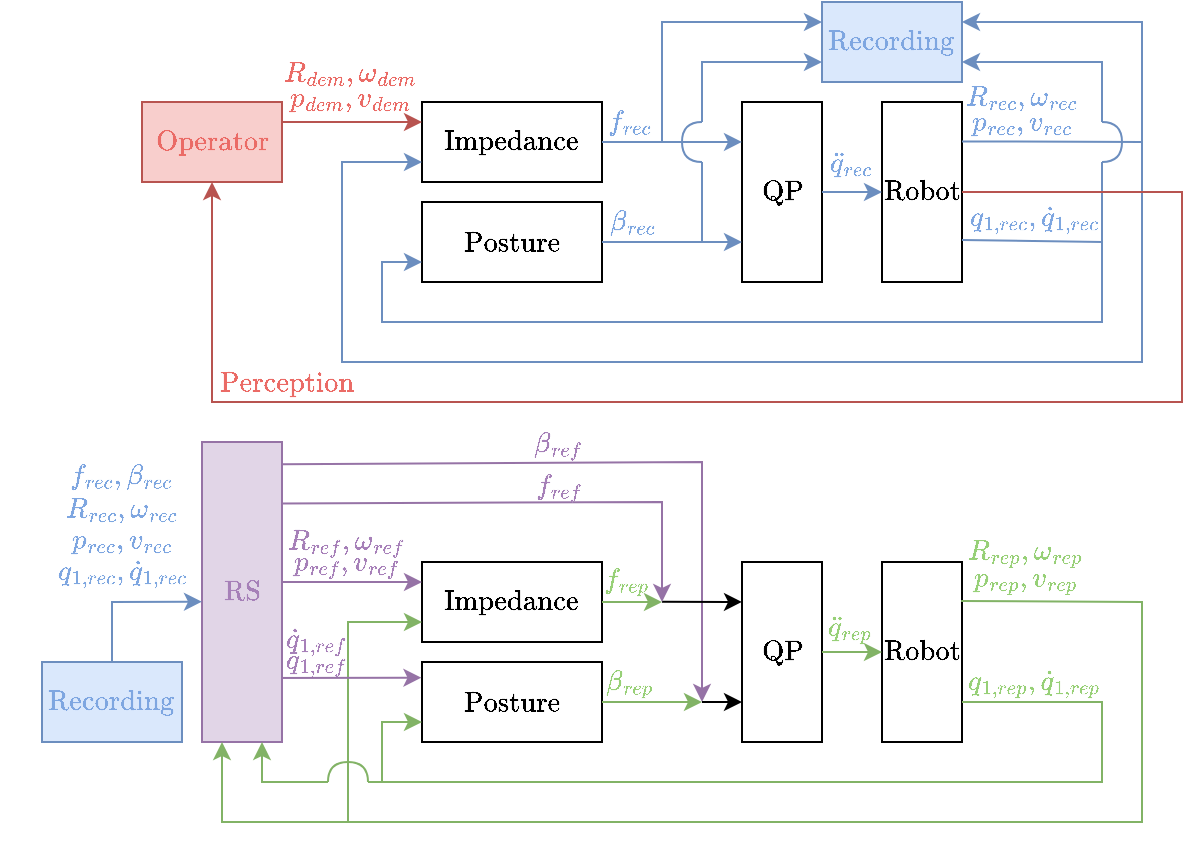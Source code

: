 <mxfile version="20.7.4" type="device"><diagram id="gS6wpWMS9tivoov6UgNe" name="Page-1"><mxGraphModel dx="989" dy="520" grid="1" gridSize="10" guides="1" tooltips="1" connect="1" arrows="1" fold="1" page="1" pageScale="1" pageWidth="827" pageHeight="1169" math="1" shadow="0"><root><mxCell id="0"/><mxCell id="1" parent="0"/><mxCell id="nIWrl-gj7PnD9GyQXYYx-15" value="$$\text{Impedance}$$" style="rounded=0;whiteSpace=wrap;html=1;fontSize=12;" parent="1" vertex="1"><mxGeometry x="230" y="90" width="90" height="40" as="geometry"/></mxCell><mxCell id="nIWrl-gj7PnD9GyQXYYx-16" value="$$\text{Posture}$$" style="rounded=0;whiteSpace=wrap;html=1;fontSize=12;" parent="1" vertex="1"><mxGeometry x="230" y="140" width="90" height="40" as="geometry"/></mxCell><mxCell id="nIWrl-gj7PnD9GyQXYYx-17" value="$$\text{QP}$$" style="rounded=0;whiteSpace=wrap;html=1;fontSize=12;" parent="1" vertex="1"><mxGeometry x="390" y="90" width="40" height="90" as="geometry"/></mxCell><mxCell id="nIWrl-gj7PnD9GyQXYYx-18" value="$$\text{Robot}$$" style="rounded=0;whiteSpace=wrap;html=1;fontSize=12;" parent="1" vertex="1"><mxGeometry x="460" y="90" width="40" height="90" as="geometry"/></mxCell><mxCell id="nIWrl-gj7PnD9GyQXYYx-19" value="&lt;div&gt;$$ \text{Operator}$$&lt;/div&gt;" style="rounded=0;whiteSpace=wrap;html=1;fontSize=12;fillColor=#f8cecc;strokeColor=#b85450;fontColor=#EA6B66;" parent="1" vertex="1"><mxGeometry x="90" y="90" width="70" height="40" as="geometry"/></mxCell><mxCell id="nIWrl-gj7PnD9GyQXYYx-20" value="" style="endArrow=classic;html=1;rounded=0;fontSize=12;fontColor=#FF0000;fillColor=#f8cecc;strokeColor=#b85450;entryX=0;entryY=0.25;entryDx=0;entryDy=0;exitX=1;exitY=0.25;exitDx=0;exitDy=0;" parent="1" source="nIWrl-gj7PnD9GyQXYYx-19" target="nIWrl-gj7PnD9GyQXYYx-15" edge="1"><mxGeometry width="50" height="50" relative="1" as="geometry"><mxPoint x="140" y="100" as="sourcePoint"/><mxPoint x="220" y="50" as="targetPoint"/></mxGeometry></mxCell><mxCell id="nIWrl-gj7PnD9GyQXYYx-24" value="" style="endArrow=none;html=1;rounded=0;fontSize=12;fontColor=#FF0000;fillColor=#dae8fc;gradientColor=#7ea6e0;strokeColor=#6c8ebf;endFill=0;" parent="1" edge="1"><mxGeometry width="50" height="50" relative="1" as="geometry"><mxPoint x="500" y="159" as="sourcePoint"/><mxPoint x="570" y="120" as="targetPoint"/><Array as="points"><mxPoint x="570" y="160"/></Array></mxGeometry></mxCell><mxCell id="nIWrl-gj7PnD9GyQXYYx-25" value="" style="endArrow=none;html=1;rounded=0;fontSize=12;fontColor=#FF0000;fillColor=#dae8fc;gradientColor=#7ea6e0;strokeColor=#6c8ebf;endFill=0;" parent="1" edge="1"><mxGeometry width="50" height="50" relative="1" as="geometry"><mxPoint x="500" y="109.71" as="sourcePoint"/><mxPoint x="590" y="110" as="targetPoint"/></mxGeometry></mxCell><mxCell id="nIWrl-gj7PnD9GyQXYYx-31" value="" style="endArrow=classic;html=1;rounded=0;fontSize=12;fontColor=#000000;exitX=1;exitY=0.5;exitDx=0;exitDy=0;entryX=0;entryY=0.778;entryDx=0;entryDy=0;entryPerimeter=0;fillColor=#dae8fc;gradientColor=#7ea6e0;strokeColor=#6c8ebf;" parent="1" source="nIWrl-gj7PnD9GyQXYYx-16" target="nIWrl-gj7PnD9GyQXYYx-17" edge="1"><mxGeometry width="50" height="50" relative="1" as="geometry"><mxPoint x="390" y="150" as="sourcePoint"/><mxPoint x="370" y="160" as="targetPoint"/></mxGeometry></mxCell><mxCell id="nIWrl-gj7PnD9GyQXYYx-32" value="$$\beta_{rec}$$" style="edgeLabel;html=1;align=center;verticalAlign=middle;resizable=0;points=[];fontSize=12;fontColor=#7EA6E0;labelBackgroundColor=none;" parent="nIWrl-gj7PnD9GyQXYYx-31" vertex="1" connectable="0"><mxGeometry x="-0.361" relative="1" as="geometry"><mxPoint x="-8" y="-10" as="offset"/></mxGeometry></mxCell><mxCell id="nIWrl-gj7PnD9GyQXYYx-33" value="" style="endArrow=classic;html=1;rounded=0;fontSize=12;fontColor=#000000;exitX=1;exitY=0.5;exitDx=0;exitDy=0;entryX=0;entryY=0.222;entryDx=0;entryDy=0;entryPerimeter=0;fillColor=#dae8fc;gradientColor=#7ea6e0;strokeColor=#6c8ebf;" parent="1" source="nIWrl-gj7PnD9GyQXYYx-15" target="nIWrl-gj7PnD9GyQXYYx-17" edge="1"><mxGeometry width="50" height="50" relative="1" as="geometry"><mxPoint x="340" y="109.52" as="sourcePoint"/><mxPoint x="420" y="109.54" as="targetPoint"/></mxGeometry></mxCell><mxCell id="nIWrl-gj7PnD9GyQXYYx-34" value="$$f_{rec}$$" style="edgeLabel;html=1;align=center;verticalAlign=middle;resizable=0;points=[];fontSize=12;fontColor=#7EA6E0;labelBackgroundColor=none;" parent="nIWrl-gj7PnD9GyQXYYx-33" vertex="1" connectable="0"><mxGeometry x="-0.361" relative="1" as="geometry"><mxPoint x="-10" y="-10" as="offset"/></mxGeometry></mxCell><mxCell id="nIWrl-gj7PnD9GyQXYYx-35" value="" style="endArrow=classic;html=1;rounded=0;fontSize=12;fontColor=#000000;exitX=1;exitY=0.5;exitDx=0;exitDy=0;fillColor=#dae8fc;gradientColor=#7ea6e0;strokeColor=#6c8ebf;" parent="1" edge="1" source="nIWrl-gj7PnD9GyQXYYx-17"><mxGeometry width="50" height="50" relative="1" as="geometry"><mxPoint x="480" y="134.73" as="sourcePoint"/><mxPoint x="460" y="135" as="targetPoint"/></mxGeometry></mxCell><mxCell id="nIWrl-gj7PnD9GyQXYYx-36" value="$$\ddot{q}_{rec}$$" style="edgeLabel;html=1;align=center;verticalAlign=middle;resizable=0;points=[];fontSize=12;fontColor=#7EA6E0;labelBackgroundColor=none;" parent="nIWrl-gj7PnD9GyQXYYx-35" vertex="1" connectable="0"><mxGeometry x="-0.361" relative="1" as="geometry"><mxPoint x="4" y="-14" as="offset"/></mxGeometry></mxCell><mxCell id="nIWrl-gj7PnD9GyQXYYx-37" value="$$\text{Recording}$$" style="rounded=0;whiteSpace=wrap;html=1;labelBackgroundColor=none;fontSize=12;fillColor=#dae8fc;strokeColor=#6c8ebf;fontColor=#7EA6E0;" parent="1" vertex="1"><mxGeometry x="430" y="40" width="70" height="40" as="geometry"/></mxCell><mxCell id="nIWrl-gj7PnD9GyQXYYx-41" value="" style="endArrow=classic;html=1;rounded=0;fontSize=12;fontColor=#7EA6E0;entryX=0;entryY=0.25;entryDx=0;entryDy=0;fillColor=#dae8fc;gradientColor=#7ea6e0;strokeColor=#6c8ebf;" parent="1" target="nIWrl-gj7PnD9GyQXYYx-37" edge="1"><mxGeometry width="50" height="50" relative="1" as="geometry"><mxPoint x="350" y="110" as="sourcePoint"/><mxPoint x="360" y="90" as="targetPoint"/><Array as="points"><mxPoint x="350" y="50"/></Array></mxGeometry></mxCell><mxCell id="nIWrl-gj7PnD9GyQXYYx-42" value="" style="endArrow=classic;html=1;rounded=0;fontSize=12;fontColor=#7EA6E0;entryX=0;entryY=0.75;entryDx=0;entryDy=0;fillColor=#dae8fc;gradientColor=#7ea6e0;strokeColor=#6c8ebf;" parent="1" target="nIWrl-gj7PnD9GyQXYYx-37" edge="1"><mxGeometry width="50" height="50" relative="1" as="geometry"><mxPoint x="370" y="100" as="sourcePoint"/><mxPoint x="410" y="100" as="targetPoint"/><Array as="points"><mxPoint x="370" y="70"/></Array></mxGeometry></mxCell><mxCell id="nIWrl-gj7PnD9GyQXYYx-45" value="" style="endArrow=none;html=1;rounded=0;fontSize=12;fontColor=#7EA6E0;fillColor=#dae8fc;gradientColor=#7ea6e0;strokeColor=#6c8ebf;" parent="1" edge="1"><mxGeometry width="50" height="50" relative="1" as="geometry"><mxPoint x="370" y="160" as="sourcePoint"/><mxPoint x="370" y="120" as="targetPoint"/></mxGeometry></mxCell><mxCell id="nIWrl-gj7PnD9GyQXYYx-50" value="" style="curved=1;endArrow=none;html=1;rounded=1;fontSize=12;fontColor=#7EA6E0;endFill=0;fillColor=#dae8fc;gradientColor=#7ea6e0;strokeColor=#6c8ebf;" parent="1" edge="1"><mxGeometry width="50" height="50" relative="1" as="geometry"><mxPoint x="370" y="120" as="sourcePoint"/><mxPoint x="370" y="100" as="targetPoint"/><Array as="points"><mxPoint x="360" y="120"/><mxPoint x="360" y="100"/></Array></mxGeometry></mxCell><mxCell id="nIWrl-gj7PnD9GyQXYYx-56" value="" style="endArrow=classic;html=1;rounded=0;fontSize=12;fontColor=#FF0000;entryX=1;entryY=0.25;entryDx=0;entryDy=0;fillColor=#dae8fc;gradientColor=#7ea6e0;strokeColor=#6c8ebf;" parent="1" edge="1"><mxGeometry width="50" height="50" relative="1" as="geometry"><mxPoint x="590" y="110" as="sourcePoint"/><mxPoint x="500" y="50" as="targetPoint"/><Array as="points"><mxPoint x="590" y="50"/></Array></mxGeometry></mxCell><mxCell id="nIWrl-gj7PnD9GyQXYYx-59" value="" style="endArrow=classic;html=1;rounded=0;fontSize=12;fontColor=#FF0000;entryX=1;entryY=0.75;entryDx=0;entryDy=0;fillColor=#dae8fc;gradientColor=#7ea6e0;strokeColor=#6c8ebf;" parent="1" edge="1"><mxGeometry width="50" height="50" relative="1" as="geometry"><mxPoint x="570" y="100" as="sourcePoint"/><mxPoint x="500" y="70" as="targetPoint"/><Array as="points"><mxPoint x="570" y="70"/></Array></mxGeometry></mxCell><mxCell id="nIWrl-gj7PnD9GyQXYYx-65" value="" style="endArrow=classic;html=1;rounded=0;fontSize=12;fontColor=#7EA6E0;entryX=0;entryY=0.75;entryDx=0;entryDy=0;fillColor=#dae8fc;gradientColor=#7ea6e0;strokeColor=#6c8ebf;" parent="1" target="nIWrl-gj7PnD9GyQXYYx-15" edge="1"><mxGeometry width="50" height="50" relative="1" as="geometry"><mxPoint x="590" y="110" as="sourcePoint"/><mxPoint x="220" y="110" as="targetPoint"/><Array as="points"><mxPoint x="590" y="220"/><mxPoint x="190" y="220"/><mxPoint x="190" y="120"/></Array></mxGeometry></mxCell><mxCell id="nIWrl-gj7PnD9GyQXYYx-66" value="" style="curved=1;endArrow=none;html=1;rounded=1;fontSize=12;fontColor=#7EA6E0;endFill=0;fillColor=#dae8fc;gradientColor=#7ea6e0;strokeColor=#6c8ebf;" parent="1" edge="1"><mxGeometry x="1" y="41" width="50" height="50" relative="1" as="geometry"><mxPoint x="570" y="120" as="sourcePoint"/><mxPoint x="570" y="100" as="targetPoint"/><Array as="points"><mxPoint x="580" y="120"/><mxPoint x="580" y="100"/></Array><mxPoint x="-40" y="-31" as="offset"/></mxGeometry></mxCell><mxCell id="nIWrl-gj7PnD9GyQXYYx-68" value="" style="endArrow=classic;html=1;rounded=0;fontSize=12;fontColor=#7EA6E0;fillColor=#dae8fc;gradientColor=#7ea6e0;strokeColor=#6c8ebf;entryX=0;entryY=0.75;entryDx=0;entryDy=0;" parent="1" edge="1" target="nIWrl-gj7PnD9GyQXYYx-16"><mxGeometry width="50" height="50" relative="1" as="geometry"><mxPoint x="570" y="160" as="sourcePoint"/><mxPoint x="220" y="170" as="targetPoint"/><Array as="points"><mxPoint x="570" y="200"/><mxPoint x="210" y="200"/><mxPoint x="210" y="170"/></Array></mxGeometry></mxCell><mxCell id="nIWrl-gj7PnD9GyQXYYx-74" value="$$R_{dem}, \omega_{dem}$$" style="text;strokeColor=none;align=center;fillColor=none;html=1;verticalAlign=middle;whiteSpace=wrap;rounded=0;labelBackgroundColor=none;fontSize=12;fontColor=#EA6B66;" parent="1" vertex="1"><mxGeometry x="164" y="70" width="60" height="10" as="geometry"/></mxCell><mxCell id="nIWrl-gj7PnD9GyQXYYx-80" value="$$p_{dem}, v_{dem}$$" style="text;strokeColor=none;align=center;fillColor=none;html=1;verticalAlign=middle;whiteSpace=wrap;rounded=0;labelBackgroundColor=none;fontSize=12;fontColor=#EA6B66;" parent="1" vertex="1"><mxGeometry x="164" y="83" width="60" height="10" as="geometry"/></mxCell><mxCell id="nIWrl-gj7PnD9GyQXYYx-82" value="$$R_{rec}, \omega_{rec}$$" style="text;strokeColor=none;align=center;fillColor=none;html=1;verticalAlign=middle;whiteSpace=wrap;rounded=0;labelBackgroundColor=none;fontSize=12;fontColor=#7EA6E0;" parent="1" vertex="1"><mxGeometry x="500" y="82" width="60" height="10" as="geometry"/></mxCell><mxCell id="nIWrl-gj7PnD9GyQXYYx-83" value="$$p_{rec}, v_{rec}$$" style="text;strokeColor=none;align=center;fillColor=none;html=1;verticalAlign=middle;whiteSpace=wrap;rounded=0;labelBackgroundColor=none;fontSize=12;fontColor=#7EA6E0;" parent="1" vertex="1"><mxGeometry x="500" y="95" width="60" height="10" as="geometry"/></mxCell><mxCell id="nIWrl-gj7PnD9GyQXYYx-89" value="$$\text{Impedance}$$" style="rounded=0;whiteSpace=wrap;html=1;fontSize=12;" parent="1" vertex="1"><mxGeometry x="230" y="320" width="90" height="40" as="geometry"/></mxCell><mxCell id="nIWrl-gj7PnD9GyQXYYx-90" value="$$\text{Posture}$$" style="rounded=0;whiteSpace=wrap;html=1;fontSize=12;" parent="1" vertex="1"><mxGeometry x="230" y="370" width="90" height="40" as="geometry"/></mxCell><mxCell id="nIWrl-gj7PnD9GyQXYYx-91" value="$$\text{QP}$$" style="rounded=0;whiteSpace=wrap;html=1;fontSize=12;" parent="1" vertex="1"><mxGeometry x="390" y="320" width="40" height="90" as="geometry"/></mxCell><mxCell id="nIWrl-gj7PnD9GyQXYYx-92" value="$$\text{Robot}$$" style="rounded=0;whiteSpace=wrap;html=1;fontSize=12;" parent="1" vertex="1"><mxGeometry x="460" y="320" width="40" height="90" as="geometry"/></mxCell><mxCell id="nIWrl-gj7PnD9GyQXYYx-94" value="" style="endArrow=classic;html=1;rounded=0;fontSize=12;fontColor=#FF0000;exitX=1;exitY=0.467;exitDx=0;exitDy=0;fillColor=#e1d5e7;strokeColor=#9673a6;entryX=0;entryY=0.25;entryDx=0;entryDy=0;exitPerimeter=0;" parent="1" target="nIWrl-gj7PnD9GyQXYYx-89" edge="1" source="GDbcqNK2A-tGcttlWuFF-2"><mxGeometry width="50" height="50" relative="1" as="geometry"><mxPoint x="140" y="328" as="sourcePoint"/><mxPoint x="210" y="278" as="targetPoint"/></mxGeometry></mxCell><mxCell id="nIWrl-gj7PnD9GyQXYYx-97" value="" style="endArrow=classic;html=1;rounded=0;fontSize=12;fontColor=#97D077;exitX=1;exitY=0.5;exitDx=0;exitDy=0;fillColor=#d5e8d4;strokeColor=#82b366;" parent="1" source="nIWrl-gj7PnD9GyQXYYx-90" edge="1"><mxGeometry width="50" height="50" relative="1" as="geometry"><mxPoint x="390" y="380" as="sourcePoint"/><mxPoint x="370" y="390" as="targetPoint"/></mxGeometry></mxCell><mxCell id="nIWrl-gj7PnD9GyQXYYx-98" value="$$\beta_{rep}$$" style="edgeLabel;html=1;align=center;verticalAlign=middle;resizable=0;points=[];fontSize=12;fontColor=#97D077;labelBackgroundColor=none;" parent="nIWrl-gj7PnD9GyQXYYx-97" vertex="1" connectable="0"><mxGeometry x="-0.361" relative="1" as="geometry"><mxPoint x="-3" y="-10" as="offset"/></mxGeometry></mxCell><mxCell id="nIWrl-gj7PnD9GyQXYYx-99" value="" style="endArrow=classic;html=1;rounded=0;fontSize=12;fontColor=#97D077;exitX=1;exitY=0.5;exitDx=0;exitDy=0;fillColor=#d5e8d4;strokeColor=#82b366;" parent="1" source="nIWrl-gj7PnD9GyQXYYx-89" edge="1"><mxGeometry width="50" height="50" relative="1" as="geometry"><mxPoint x="340" y="339.52" as="sourcePoint"/><mxPoint x="350" y="340" as="targetPoint"/></mxGeometry></mxCell><mxCell id="nIWrl-gj7PnD9GyQXYYx-100" value="$$f_{rep}$$" style="edgeLabel;html=1;align=center;verticalAlign=middle;resizable=0;points=[];fontSize=12;fontColor=#97D077;labelBackgroundColor=none;" parent="nIWrl-gj7PnD9GyQXYYx-99" vertex="1" connectable="0"><mxGeometry x="-0.361" relative="1" as="geometry"><mxPoint x="2" y="-11" as="offset"/></mxGeometry></mxCell><mxCell id="nIWrl-gj7PnD9GyQXYYx-101" value="" style="endArrow=classic;html=1;rounded=0;fontSize=12;fontColor=#97D077;exitX=1;exitY=0.5;exitDx=0;exitDy=0;entryX=0;entryY=0.5;entryDx=0;entryDy=0;fillColor=#d5e8d4;strokeColor=#82b366;" parent="1" target="nIWrl-gj7PnD9GyQXYYx-92" edge="1" source="nIWrl-gj7PnD9GyQXYYx-91"><mxGeometry width="50" height="50" relative="1" as="geometry"><mxPoint x="450" y="366.73" as="sourcePoint"/><mxPoint x="540" y="366.71" as="targetPoint"/></mxGeometry></mxCell><mxCell id="nIWrl-gj7PnD9GyQXYYx-102" value="$$\ddot{q}_{rep}$$" style="edgeLabel;html=1;align=center;verticalAlign=middle;resizable=0;points=[];fontSize=12;fontColor=#97D077;labelBackgroundColor=none;" parent="nIWrl-gj7PnD9GyQXYYx-101" vertex="1" connectable="0"><mxGeometry x="-0.361" relative="1" as="geometry"><mxPoint x="3" y="-12" as="offset"/></mxGeometry></mxCell><mxCell id="nIWrl-gj7PnD9GyQXYYx-103" value="$$\text{Recording}$$" style="rounded=0;whiteSpace=wrap;html=1;labelBackgroundColor=none;fontSize=12;fillColor=#dae8fc;strokeColor=#6c8ebf;fontColor=#7EA6E0;" parent="1" vertex="1"><mxGeometry x="40" y="370" width="70" height="40" as="geometry"/></mxCell><mxCell id="nIWrl-gj7PnD9GyQXYYx-106" value="" style="endArrow=none;html=1;rounded=0;fontSize=12;fontColor=#97D077;fillColor=#e1d5e7;strokeColor=#9673a6;endFill=0;startArrow=classic;startFill=1;" parent="1" edge="1"><mxGeometry width="50" height="50" relative="1" as="geometry"><mxPoint x="370" y="390" as="sourcePoint"/><mxPoint x="370" y="330" as="targetPoint"/></mxGeometry></mxCell><mxCell id="nIWrl-gj7PnD9GyQXYYx-110" value="" style="endArrow=classic;html=1;rounded=0;fontSize=12;fontColor=#97D077;entryX=0;entryY=0.75;entryDx=0;entryDy=0;fillColor=#d5e8d4;strokeColor=#82b366;exitX=0.989;exitY=0.216;exitDx=0;exitDy=0;exitPerimeter=0;" parent="1" target="nIWrl-gj7PnD9GyQXYYx-89" edge="1" source="nIWrl-gj7PnD9GyQXYYx-92"><mxGeometry width="50" height="50" relative="1" as="geometry"><mxPoint x="620" y="340" as="sourcePoint"/><mxPoint x="220" y="338" as="targetPoint"/><Array as="points"><mxPoint x="590" y="340"/><mxPoint x="590" y="450"/><mxPoint x="193" y="450"/><mxPoint x="193" y="350"/></Array></mxGeometry></mxCell><mxCell id="nIWrl-gj7PnD9GyQXYYx-113" value="$$R_{ref}, \omega_{ref}$$" style="text;strokeColor=none;align=center;fillColor=none;html=1;verticalAlign=middle;whiteSpace=wrap;rounded=0;labelBackgroundColor=none;fontSize=12;fontColor=#A680B8;" parent="1" vertex="1"><mxGeometry x="162" y="305" width="60" height="10" as="geometry"/></mxCell><mxCell id="nIWrl-gj7PnD9GyQXYYx-114" value="$$p_{ref}, v_{ref}$$" style="text;strokeColor=none;align=center;fillColor=none;html=1;verticalAlign=middle;whiteSpace=wrap;rounded=0;labelBackgroundColor=none;fontSize=12;fontColor=#A680B8;" parent="1" vertex="1"><mxGeometry x="162" y="315" width="60" height="10" as="geometry"/></mxCell><mxCell id="nIWrl-gj7PnD9GyQXYYx-115" value="$$R_{rep}, \omega_{rep}$$" style="text;strokeColor=none;align=center;fillColor=none;html=1;verticalAlign=middle;whiteSpace=wrap;rounded=0;labelBackgroundColor=none;fontSize=12;fontColor=#97D077;" parent="1" vertex="1"><mxGeometry x="502" y="310" width="60" height="10" as="geometry"/></mxCell><mxCell id="nIWrl-gj7PnD9GyQXYYx-116" value="$$p_{rep}, v_{rep}$$" style="text;strokeColor=none;align=center;fillColor=none;html=1;verticalAlign=middle;whiteSpace=wrap;rounded=0;labelBackgroundColor=none;fontSize=12;fontColor=#97D077;" parent="1" vertex="1"><mxGeometry x="502" y="323" width="60" height="10" as="geometry"/></mxCell><mxCell id="nIWrl-gj7PnD9GyQXYYx-117" value="&lt;div&gt;&lt;font&gt;$$q_{1,rep},\dot{q}_{1,rep}$$&lt;/font&gt;&lt;/div&gt;&lt;div&gt;&lt;font&gt;&lt;br&gt;&lt;/font&gt;&lt;/div&gt;" style="text;strokeColor=none;align=center;fillColor=none;html=1;verticalAlign=middle;whiteSpace=wrap;rounded=0;labelBackgroundColor=none;fontSize=12;fontColor=#97D077;" parent="1" vertex="1"><mxGeometry x="506" y="382" width="60" height="10" as="geometry"/></mxCell><mxCell id="nIWrl-gj7PnD9GyQXYYx-118" value="" style="endArrow=classic;html=1;rounded=0;fontSize=12;fontColor=#97D077;entryX=0;entryY=0.778;entryDx=0;entryDy=0;entryPerimeter=0;" parent="1" target="nIWrl-gj7PnD9GyQXYYx-91" edge="1"><mxGeometry width="50" height="50" relative="1" as="geometry"><mxPoint x="370" y="390" as="sourcePoint"/><mxPoint x="440" y="340" as="targetPoint"/></mxGeometry></mxCell><mxCell id="nIWrl-gj7PnD9GyQXYYx-119" value="" style="endArrow=classic;html=1;rounded=0;fontSize=12;fontColor=#97D077;entryX=0;entryY=0.222;entryDx=0;entryDy=0;entryPerimeter=0;" parent="1" target="nIWrl-gj7PnD9GyQXYYx-91" edge="1"><mxGeometry width="50" height="50" relative="1" as="geometry"><mxPoint x="350" y="339.83" as="sourcePoint"/><mxPoint x="380" y="339.85" as="targetPoint"/></mxGeometry></mxCell><mxCell id="nIWrl-gj7PnD9GyQXYYx-120" value="" style="endArrow=classic;html=1;rounded=0;fontSize=12;fontColor=#7EA6E0;fillColor=#e1d5e7;strokeColor=#9673a6;exitX=0.998;exitY=0.205;exitDx=0;exitDy=0;exitPerimeter=0;" parent="1" edge="1" source="GDbcqNK2A-tGcttlWuFF-2"><mxGeometry width="50" height="50" relative="1" as="geometry"><mxPoint x="140" y="288" as="sourcePoint"/><mxPoint x="350" y="340" as="targetPoint"/><Array as="points"><mxPoint x="350" y="290"/></Array></mxGeometry></mxCell><mxCell id="nIWrl-gj7PnD9GyQXYYx-121" value="" style="endArrow=none;html=1;rounded=0;fontSize=12;fontColor=#7EA6E0;fillColor=#e1d5e7;strokeColor=#9673a6;exitX=1;exitY=0.074;exitDx=0;exitDy=0;exitPerimeter=0;" parent="1" edge="1" source="GDbcqNK2A-tGcttlWuFF-2"><mxGeometry width="50" height="50" relative="1" as="geometry"><mxPoint x="140" y="268" as="sourcePoint"/><mxPoint x="370" y="330" as="targetPoint"/><Array as="points"><mxPoint x="370" y="270"/></Array></mxGeometry></mxCell><mxCell id="nIWrl-gj7PnD9GyQXYYx-122" value="$$f_{ref}$$" style="text;strokeColor=none;align=center;fillColor=none;html=1;verticalAlign=middle;whiteSpace=wrap;rounded=0;labelBackgroundColor=none;fontSize=12;fontColor=#A680B8;" parent="1" vertex="1"><mxGeometry x="280" y="277" width="37" height="10" as="geometry"/></mxCell><mxCell id="nIWrl-gj7PnD9GyQXYYx-123" value="$$\beta_{ref}$$" style="text;strokeColor=none;align=center;fillColor=none;html=1;verticalAlign=middle;whiteSpace=wrap;rounded=0;labelBackgroundColor=none;fontSize=12;fontColor=#A680B8;" parent="1" vertex="1"><mxGeometry x="280" y="256" width="37" height="10" as="geometry"/></mxCell><mxCell id="nIWrl-gj7PnD9GyQXYYx-130" value="" style="endArrow=classic;html=1;rounded=0;fontSize=12;fontColor=#FF0000;exitX=1;exitY=0.25;exitDx=0;exitDy=0;fillColor=#e1d5e7;strokeColor=#9673a6;entryX=-0.003;entryY=0.196;entryDx=0;entryDy=0;entryPerimeter=0;" parent="1" edge="1" target="nIWrl-gj7PnD9GyQXYYx-90"><mxGeometry width="50" height="50" relative="1" as="geometry"><mxPoint x="140" y="378" as="sourcePoint"/><mxPoint x="220" y="378" as="targetPoint"/></mxGeometry></mxCell><mxCell id="nIWrl-gj7PnD9GyQXYYx-132" value="$$\dot{q}_{1,ref}$$" style="text;strokeColor=none;align=center;fillColor=none;html=1;verticalAlign=middle;whiteSpace=wrap;rounded=0;labelBackgroundColor=none;fontSize=12;fontColor=#A680B8;" parent="1" vertex="1"><mxGeometry x="147" y="354" width="60" height="10" as="geometry"/></mxCell><mxCell id="nIWrl-gj7PnD9GyQXYYx-133" value="$$q_{1,ref}$$" style="text;strokeColor=none;align=center;fillColor=none;html=1;verticalAlign=middle;whiteSpace=wrap;rounded=0;labelBackgroundColor=none;fontSize=12;fontColor=#A680B8;" parent="1" vertex="1"><mxGeometry x="147" y="364" width="60" height="10" as="geometry"/></mxCell><mxCell id="nIWrl-gj7PnD9GyQXYYx-134" value="" style="endArrow=classic;html=1;rounded=0;fontSize=12;fontColor=#7EA6E0;entryX=0;entryY=0.75;entryDx=0;entryDy=0;fillColor=#d5e8d4;strokeColor=#82b366;exitX=1;exitY=0.778;exitDx=0;exitDy=0;exitPerimeter=0;" parent="1" target="nIWrl-gj7PnD9GyQXYYx-90" edge="1" source="nIWrl-gj7PnD9GyQXYYx-92"><mxGeometry width="50" height="50" relative="1" as="geometry"><mxPoint x="520" y="390" as="sourcePoint"/><mxPoint x="390" y="270" as="targetPoint"/><Array as="points"><mxPoint x="570" y="390"/><mxPoint x="570" y="430"/><mxPoint x="210" y="430"/><mxPoint x="210" y="400"/></Array></mxGeometry></mxCell><mxCell id="GDbcqNK2A-tGcttlWuFF-2" value="$$\text{RS}$$" style="rounded=0;whiteSpace=wrap;html=1;labelBackgroundColor=none;fontSize=12;fillColor=#e1d5e7;strokeColor=#9673a6;fontColor=#A680B8;" vertex="1" parent="1"><mxGeometry x="120" y="260" width="40" height="150" as="geometry"/></mxCell><mxCell id="GDbcqNK2A-tGcttlWuFF-4" value="" style="endArrow=classic;html=1;rounded=0;fontSize=12;fontColor=#FF0000;fillColor=#f8cecc;strokeColor=#b85450;entryX=0.5;entryY=1;entryDx=0;entryDy=0;exitX=1;exitY=0.5;exitDx=0;exitDy=0;" edge="1" parent="1" source="nIWrl-gj7PnD9GyQXYYx-18" target="nIWrl-gj7PnD9GyQXYYx-19"><mxGeometry width="50" height="50" relative="1" as="geometry"><mxPoint x="629" y="134.71" as="sourcePoint"/><mxPoint x="94" y="180" as="targetPoint"/><Array as="points"><mxPoint x="610" y="135"/><mxPoint x="610" y="240"/><mxPoint x="125" y="240"/></Array></mxGeometry></mxCell><mxCell id="GDbcqNK2A-tGcttlWuFF-5" value="&lt;div&gt;$$\text{Perception}$$&lt;/div&gt;" style="text;strokeColor=none;align=center;fillColor=none;html=1;verticalAlign=middle;whiteSpace=wrap;rounded=0;labelBackgroundColor=none;fontSize=12;fontColor=#EA6B66;" vertex="1" parent="1"><mxGeometry x="133" y="225" width="60" height="10" as="geometry"/></mxCell><mxCell id="GDbcqNK2A-tGcttlWuFF-6" value="" style="endArrow=classic;html=1;rounded=0;fontSize=12;fontColor=#FF0000;exitX=0.5;exitY=0;exitDx=0;exitDy=0;fillColor=#dae8fc;strokeColor=#6c8ebf;entryX=0;entryY=0.25;entryDx=0;entryDy=0;" edge="1" parent="1" source="nIWrl-gj7PnD9GyQXYYx-103"><mxGeometry width="50" height="50" relative="1" as="geometry"><mxPoint x="40" y="339.83" as="sourcePoint"/><mxPoint x="120" y="339.83" as="targetPoint"/><Array as="points"><mxPoint x="75" y="340"/></Array></mxGeometry></mxCell><mxCell id="GDbcqNK2A-tGcttlWuFF-7" value="$$R_{rec}, \omega_{rec}$$" style="text;strokeColor=none;align=center;fillColor=none;html=1;verticalAlign=middle;whiteSpace=wrap;rounded=0;labelBackgroundColor=none;fontSize=12;fontColor=#7EA6E0;" vertex="1" parent="1"><mxGeometry x="50" y="288" width="60" height="10" as="geometry"/></mxCell><mxCell id="GDbcqNK2A-tGcttlWuFF-8" value="$$p_{rec}, v_{rec}$$" style="text;strokeColor=none;align=center;fillColor=none;html=1;verticalAlign=middle;whiteSpace=wrap;rounded=0;labelBackgroundColor=none;fontSize=12;fontColor=#7EA6E0;" vertex="1" parent="1"><mxGeometry x="50" y="304" width="60" height="10" as="geometry"/></mxCell><mxCell id="GDbcqNK2A-tGcttlWuFF-9" value="$$q_{1,rec}, \dot{q}_{1,rec}$$" style="text;strokeColor=none;align=center;fillColor=none;html=1;verticalAlign=middle;whiteSpace=wrap;rounded=0;labelBackgroundColor=none;fontSize=12;fontColor=#7EA6E0;" vertex="1" parent="1"><mxGeometry x="50" y="320" width="60" height="10" as="geometry"/></mxCell><mxCell id="GDbcqNK2A-tGcttlWuFF-10" value="$$f_{rec}, \beta_{rec}$$" style="text;strokeColor=none;align=center;fillColor=none;html=1;verticalAlign=middle;whiteSpace=wrap;rounded=0;labelBackgroundColor=none;fontSize=12;fontColor=#7EA6E0;" vertex="1" parent="1"><mxGeometry x="50" y="272" width="60" height="10" as="geometry"/></mxCell><mxCell id="GDbcqNK2A-tGcttlWuFF-12" value="" style="endArrow=classic;html=1;rounded=0;fontColor=#A680B8;fillColor=#d5e8d4;strokeColor=#82b366;entryX=0.25;entryY=1;entryDx=0;entryDy=0;" edge="1" parent="1" target="GDbcqNK2A-tGcttlWuFF-2"><mxGeometry width="50" height="50" relative="1" as="geometry"><mxPoint x="194" y="450" as="sourcePoint"/><mxPoint x="85" y="410" as="targetPoint"/><Array as="points"><mxPoint x="130" y="450"/></Array></mxGeometry></mxCell><mxCell id="GDbcqNK2A-tGcttlWuFF-13" value="" style="curved=1;endArrow=none;html=1;rounded=1;fontSize=12;fontColor=#7EA6E0;endFill=0;fillColor=#d5e8d4;strokeColor=#82b366;" edge="1" parent="1"><mxGeometry width="50" height="50" relative="1" as="geometry"><mxPoint x="203" y="430" as="sourcePoint"/><mxPoint x="183" y="430" as="targetPoint"/><Array as="points"><mxPoint x="203" y="420"/><mxPoint x="183" y="420"/></Array></mxGeometry></mxCell><mxCell id="GDbcqNK2A-tGcttlWuFF-14" value="" style="endArrow=none;html=1;rounded=0;fontColor=#A680B8;fillColor=#d5e8d4;strokeColor=#82b366;" edge="1" parent="1"><mxGeometry width="50" height="50" relative="1" as="geometry"><mxPoint x="203" y="430" as="sourcePoint"/><mxPoint x="210" y="430" as="targetPoint"/></mxGeometry></mxCell><mxCell id="GDbcqNK2A-tGcttlWuFF-15" value="" style="endArrow=classic;html=1;rounded=0;fontColor=#A680B8;fillColor=#d5e8d4;strokeColor=#82b366;entryX=0.75;entryY=1;entryDx=0;entryDy=0;" edge="1" parent="1" target="GDbcqNK2A-tGcttlWuFF-2"><mxGeometry width="50" height="50" relative="1" as="geometry"><mxPoint x="183" y="430" as="sourcePoint"/><mxPoint x="125" y="410" as="targetPoint"/><Array as="points"><mxPoint x="150" y="430"/></Array></mxGeometry></mxCell><mxCell id="GDbcqNK2A-tGcttlWuFF-19" value="&lt;div&gt;&lt;font color=&quot;#7EA6E0&quot;&gt;$$q_{1,rec},\dot{q}_{1,rec}$$&lt;/font&gt;&lt;/div&gt;&lt;div&gt;&lt;font color=&quot;#7EA6E0&quot;&gt;&lt;br&gt;&lt;/font&gt;&lt;/div&gt;" style="text;strokeColor=none;align=center;fillColor=none;html=1;verticalAlign=middle;whiteSpace=wrap;rounded=0;labelBackgroundColor=none;fontSize=12;fontColor=#7EA6E0;" vertex="1" parent="1"><mxGeometry x="506" y="150" width="60" height="10" as="geometry"/></mxCell></root></mxGraphModel></diagram></mxfile>